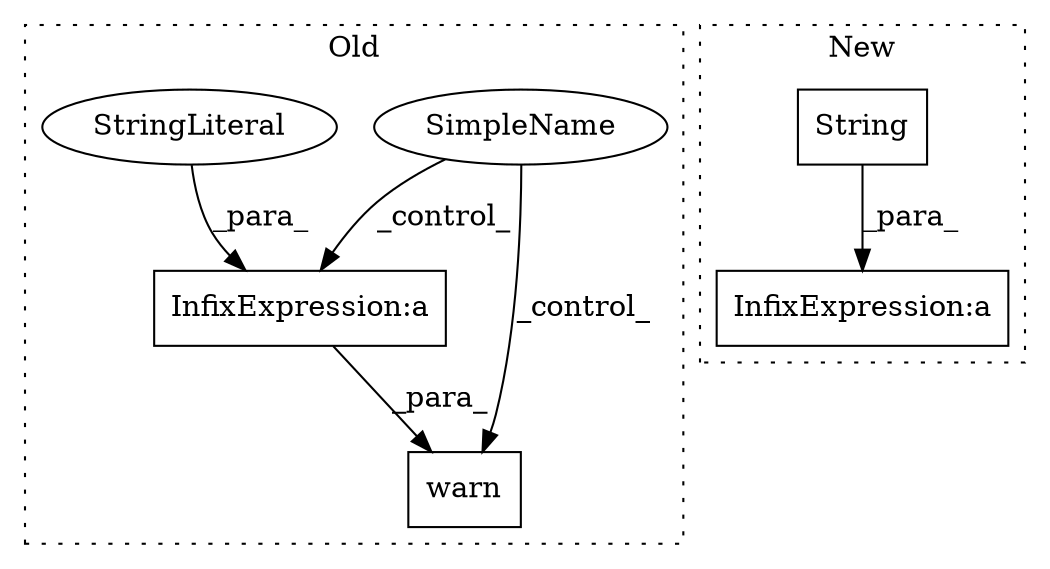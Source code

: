 digraph G {
subgraph cluster0 {
1 [label="warn" a="32" s="2591,2684" l="5,1" shape="box"];
4 [label="InfixExpression:a" a="27" s="2609" l="3" shape="box"];
5 [label="SimpleName" a="42" s="" l="" shape="ellipse"];
6 [label="StringLiteral" a="45" s="2597" l="12" shape="ellipse"];
label = "Old";
style="dotted";
}
subgraph cluster1 {
2 [label="String" a="32" s="3700,3710" l="7,1" shape="box"];
3 [label="InfixExpression:a" a="27" s="3697" l="3" shape="box"];
label = "New";
style="dotted";
}
2 -> 3 [label="_para_"];
4 -> 1 [label="_para_"];
5 -> 1 [label="_control_"];
5 -> 4 [label="_control_"];
6 -> 4 [label="_para_"];
}